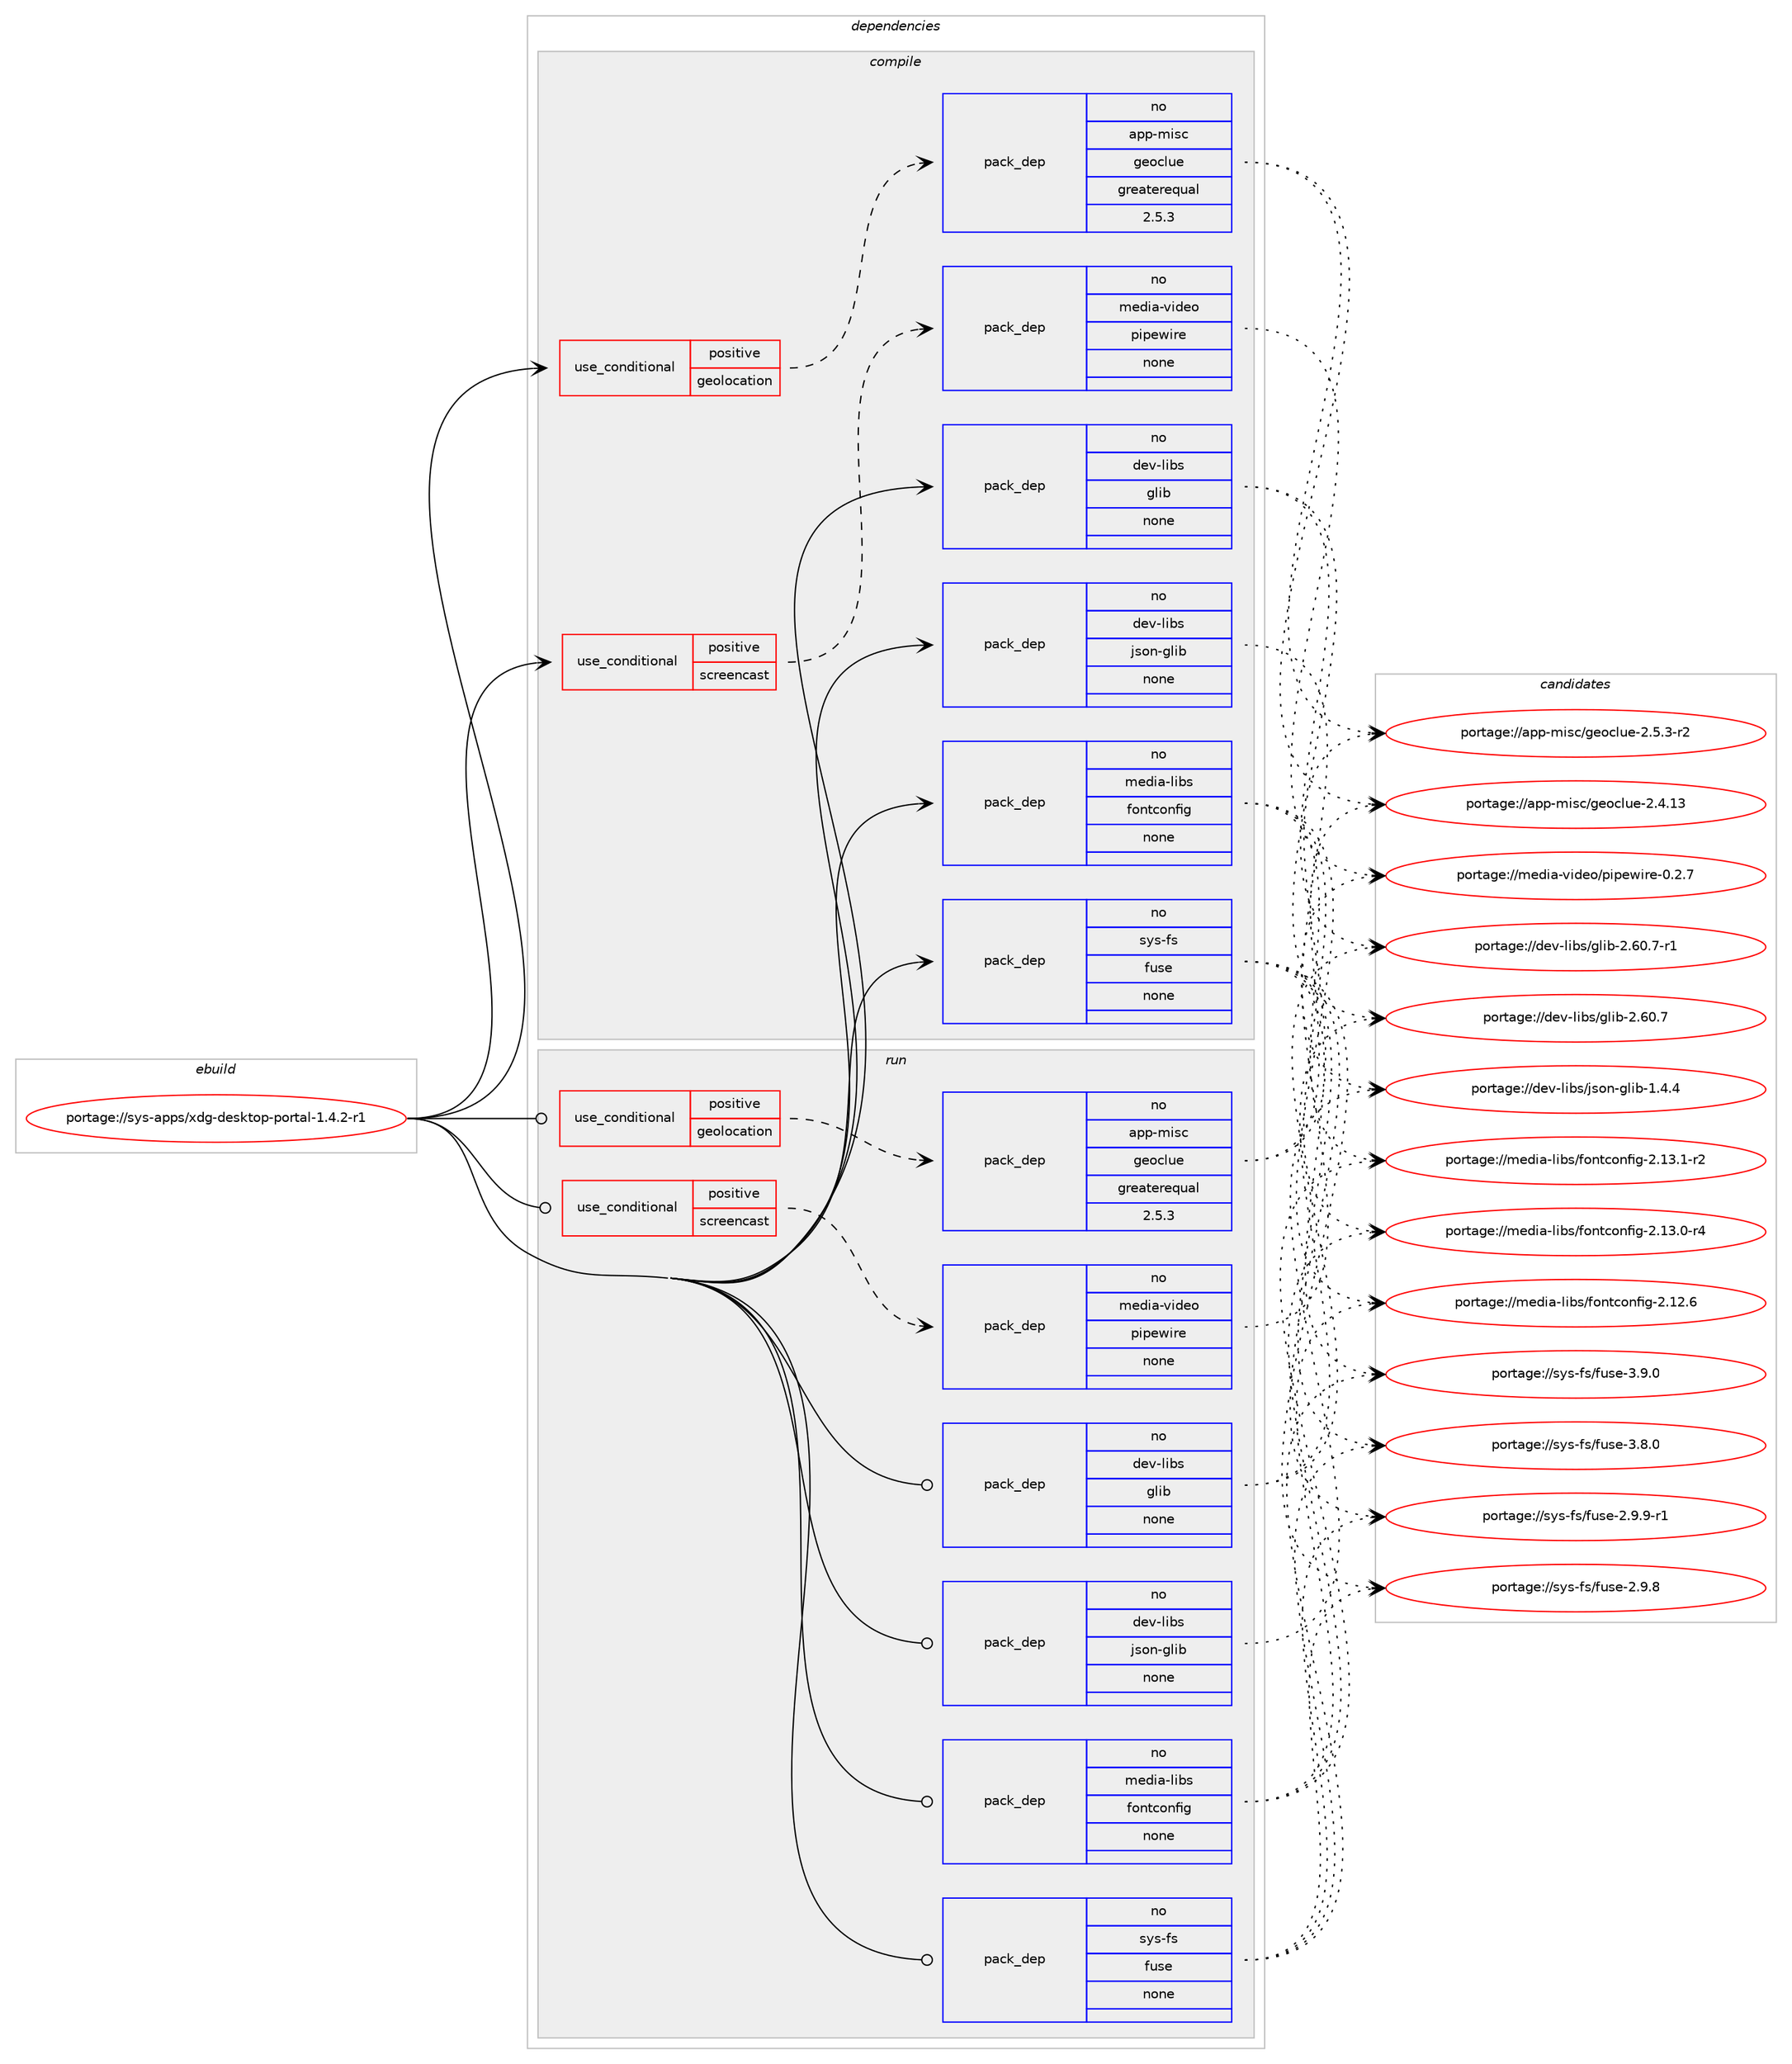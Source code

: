 digraph prolog {

# *************
# Graph options
# *************

newrank=true;
concentrate=true;
compound=true;
graph [rankdir=LR,fontname=Helvetica,fontsize=10,ranksep=1.5];#, ranksep=2.5, nodesep=0.2];
edge  [arrowhead=vee];
node  [fontname=Helvetica,fontsize=10];

# **********
# The ebuild
# **********

subgraph cluster_leftcol {
color=gray;
rank=same;
label=<<i>ebuild</i>>;
id [label="portage://sys-apps/xdg-desktop-portal-1.4.2-r1", color=red, width=4, href="../sys-apps/xdg-desktop-portal-1.4.2-r1.svg"];
}

# ****************
# The dependencies
# ****************

subgraph cluster_midcol {
color=gray;
label=<<i>dependencies</i>>;
subgraph cluster_compile {
fillcolor="#eeeeee";
style=filled;
label=<<i>compile</i>>;
subgraph cond12635 {
dependency61266 [label=<<TABLE BORDER="0" CELLBORDER="1" CELLSPACING="0" CELLPADDING="4"><TR><TD ROWSPAN="3" CELLPADDING="10">use_conditional</TD></TR><TR><TD>positive</TD></TR><TR><TD>geolocation</TD></TR></TABLE>>, shape=none, color=red];
subgraph pack47352 {
dependency61267 [label=<<TABLE BORDER="0" CELLBORDER="1" CELLSPACING="0" CELLPADDING="4" WIDTH="220"><TR><TD ROWSPAN="6" CELLPADDING="30">pack_dep</TD></TR><TR><TD WIDTH="110">no</TD></TR><TR><TD>app-misc</TD></TR><TR><TD>geoclue</TD></TR><TR><TD>greaterequal</TD></TR><TR><TD>2.5.3</TD></TR></TABLE>>, shape=none, color=blue];
}
dependency61266:e -> dependency61267:w [weight=20,style="dashed",arrowhead="vee"];
}
id:e -> dependency61266:w [weight=20,style="solid",arrowhead="vee"];
subgraph cond12636 {
dependency61268 [label=<<TABLE BORDER="0" CELLBORDER="1" CELLSPACING="0" CELLPADDING="4"><TR><TD ROWSPAN="3" CELLPADDING="10">use_conditional</TD></TR><TR><TD>positive</TD></TR><TR><TD>screencast</TD></TR></TABLE>>, shape=none, color=red];
subgraph pack47353 {
dependency61269 [label=<<TABLE BORDER="0" CELLBORDER="1" CELLSPACING="0" CELLPADDING="4" WIDTH="220"><TR><TD ROWSPAN="6" CELLPADDING="30">pack_dep</TD></TR><TR><TD WIDTH="110">no</TD></TR><TR><TD>media-video</TD></TR><TR><TD>pipewire</TD></TR><TR><TD>none</TD></TR><TR><TD></TD></TR></TABLE>>, shape=none, color=blue];
}
dependency61268:e -> dependency61269:w [weight=20,style="dashed",arrowhead="vee"];
}
id:e -> dependency61268:w [weight=20,style="solid",arrowhead="vee"];
subgraph pack47354 {
dependency61270 [label=<<TABLE BORDER="0" CELLBORDER="1" CELLSPACING="0" CELLPADDING="4" WIDTH="220"><TR><TD ROWSPAN="6" CELLPADDING="30">pack_dep</TD></TR><TR><TD WIDTH="110">no</TD></TR><TR><TD>dev-libs</TD></TR><TR><TD>glib</TD></TR><TR><TD>none</TD></TR><TR><TD></TD></TR></TABLE>>, shape=none, color=blue];
}
id:e -> dependency61270:w [weight=20,style="solid",arrowhead="vee"];
subgraph pack47355 {
dependency61271 [label=<<TABLE BORDER="0" CELLBORDER="1" CELLSPACING="0" CELLPADDING="4" WIDTH="220"><TR><TD ROWSPAN="6" CELLPADDING="30">pack_dep</TD></TR><TR><TD WIDTH="110">no</TD></TR><TR><TD>dev-libs</TD></TR><TR><TD>json-glib</TD></TR><TR><TD>none</TD></TR><TR><TD></TD></TR></TABLE>>, shape=none, color=blue];
}
id:e -> dependency61271:w [weight=20,style="solid",arrowhead="vee"];
subgraph pack47356 {
dependency61272 [label=<<TABLE BORDER="0" CELLBORDER="1" CELLSPACING="0" CELLPADDING="4" WIDTH="220"><TR><TD ROWSPAN="6" CELLPADDING="30">pack_dep</TD></TR><TR><TD WIDTH="110">no</TD></TR><TR><TD>media-libs</TD></TR><TR><TD>fontconfig</TD></TR><TR><TD>none</TD></TR><TR><TD></TD></TR></TABLE>>, shape=none, color=blue];
}
id:e -> dependency61272:w [weight=20,style="solid",arrowhead="vee"];
subgraph pack47357 {
dependency61273 [label=<<TABLE BORDER="0" CELLBORDER="1" CELLSPACING="0" CELLPADDING="4" WIDTH="220"><TR><TD ROWSPAN="6" CELLPADDING="30">pack_dep</TD></TR><TR><TD WIDTH="110">no</TD></TR><TR><TD>sys-fs</TD></TR><TR><TD>fuse</TD></TR><TR><TD>none</TD></TR><TR><TD></TD></TR></TABLE>>, shape=none, color=blue];
}
id:e -> dependency61273:w [weight=20,style="solid",arrowhead="vee"];
}
subgraph cluster_compileandrun {
fillcolor="#eeeeee";
style=filled;
label=<<i>compile and run</i>>;
}
subgraph cluster_run {
fillcolor="#eeeeee";
style=filled;
label=<<i>run</i>>;
subgraph cond12637 {
dependency61274 [label=<<TABLE BORDER="0" CELLBORDER="1" CELLSPACING="0" CELLPADDING="4"><TR><TD ROWSPAN="3" CELLPADDING="10">use_conditional</TD></TR><TR><TD>positive</TD></TR><TR><TD>geolocation</TD></TR></TABLE>>, shape=none, color=red];
subgraph pack47358 {
dependency61275 [label=<<TABLE BORDER="0" CELLBORDER="1" CELLSPACING="0" CELLPADDING="4" WIDTH="220"><TR><TD ROWSPAN="6" CELLPADDING="30">pack_dep</TD></TR><TR><TD WIDTH="110">no</TD></TR><TR><TD>app-misc</TD></TR><TR><TD>geoclue</TD></TR><TR><TD>greaterequal</TD></TR><TR><TD>2.5.3</TD></TR></TABLE>>, shape=none, color=blue];
}
dependency61274:e -> dependency61275:w [weight=20,style="dashed",arrowhead="vee"];
}
id:e -> dependency61274:w [weight=20,style="solid",arrowhead="odot"];
subgraph cond12638 {
dependency61276 [label=<<TABLE BORDER="0" CELLBORDER="1" CELLSPACING="0" CELLPADDING="4"><TR><TD ROWSPAN="3" CELLPADDING="10">use_conditional</TD></TR><TR><TD>positive</TD></TR><TR><TD>screencast</TD></TR></TABLE>>, shape=none, color=red];
subgraph pack47359 {
dependency61277 [label=<<TABLE BORDER="0" CELLBORDER="1" CELLSPACING="0" CELLPADDING="4" WIDTH="220"><TR><TD ROWSPAN="6" CELLPADDING="30">pack_dep</TD></TR><TR><TD WIDTH="110">no</TD></TR><TR><TD>media-video</TD></TR><TR><TD>pipewire</TD></TR><TR><TD>none</TD></TR><TR><TD></TD></TR></TABLE>>, shape=none, color=blue];
}
dependency61276:e -> dependency61277:w [weight=20,style="dashed",arrowhead="vee"];
}
id:e -> dependency61276:w [weight=20,style="solid",arrowhead="odot"];
subgraph pack47360 {
dependency61278 [label=<<TABLE BORDER="0" CELLBORDER="1" CELLSPACING="0" CELLPADDING="4" WIDTH="220"><TR><TD ROWSPAN="6" CELLPADDING="30">pack_dep</TD></TR><TR><TD WIDTH="110">no</TD></TR><TR><TD>dev-libs</TD></TR><TR><TD>glib</TD></TR><TR><TD>none</TD></TR><TR><TD></TD></TR></TABLE>>, shape=none, color=blue];
}
id:e -> dependency61278:w [weight=20,style="solid",arrowhead="odot"];
subgraph pack47361 {
dependency61279 [label=<<TABLE BORDER="0" CELLBORDER="1" CELLSPACING="0" CELLPADDING="4" WIDTH="220"><TR><TD ROWSPAN="6" CELLPADDING="30">pack_dep</TD></TR><TR><TD WIDTH="110">no</TD></TR><TR><TD>dev-libs</TD></TR><TR><TD>json-glib</TD></TR><TR><TD>none</TD></TR><TR><TD></TD></TR></TABLE>>, shape=none, color=blue];
}
id:e -> dependency61279:w [weight=20,style="solid",arrowhead="odot"];
subgraph pack47362 {
dependency61280 [label=<<TABLE BORDER="0" CELLBORDER="1" CELLSPACING="0" CELLPADDING="4" WIDTH="220"><TR><TD ROWSPAN="6" CELLPADDING="30">pack_dep</TD></TR><TR><TD WIDTH="110">no</TD></TR><TR><TD>media-libs</TD></TR><TR><TD>fontconfig</TD></TR><TR><TD>none</TD></TR><TR><TD></TD></TR></TABLE>>, shape=none, color=blue];
}
id:e -> dependency61280:w [weight=20,style="solid",arrowhead="odot"];
subgraph pack47363 {
dependency61281 [label=<<TABLE BORDER="0" CELLBORDER="1" CELLSPACING="0" CELLPADDING="4" WIDTH="220"><TR><TD ROWSPAN="6" CELLPADDING="30">pack_dep</TD></TR><TR><TD WIDTH="110">no</TD></TR><TR><TD>sys-fs</TD></TR><TR><TD>fuse</TD></TR><TR><TD>none</TD></TR><TR><TD></TD></TR></TABLE>>, shape=none, color=blue];
}
id:e -> dependency61281:w [weight=20,style="solid",arrowhead="odot"];
}
}

# **************
# The candidates
# **************

subgraph cluster_choices {
rank=same;
color=gray;
label=<<i>candidates</i>>;

subgraph choice47352 {
color=black;
nodesep=1;
choice97112112451091051159947103101111991081171014550465346514511450 [label="portage://app-misc/geoclue-2.5.3-r2", color=red, width=4,href="../app-misc/geoclue-2.5.3-r2.svg"];
choice971121124510910511599471031011119910811710145504652464951 [label="portage://app-misc/geoclue-2.4.13", color=red, width=4,href="../app-misc/geoclue-2.4.13.svg"];
dependency61267:e -> choice97112112451091051159947103101111991081171014550465346514511450:w [style=dotted,weight="100"];
dependency61267:e -> choice971121124510910511599471031011119910811710145504652464951:w [style=dotted,weight="100"];
}
subgraph choice47353 {
color=black;
nodesep=1;
choice109101100105974511810510010111147112105112101119105114101454846504655 [label="portage://media-video/pipewire-0.2.7", color=red, width=4,href="../media-video/pipewire-0.2.7.svg"];
dependency61269:e -> choice109101100105974511810510010111147112105112101119105114101454846504655:w [style=dotted,weight="100"];
}
subgraph choice47354 {
color=black;
nodesep=1;
choice10010111845108105981154710310810598455046544846554511449 [label="portage://dev-libs/glib-2.60.7-r1", color=red, width=4,href="../dev-libs/glib-2.60.7-r1.svg"];
choice1001011184510810598115471031081059845504654484655 [label="portage://dev-libs/glib-2.60.7", color=red, width=4,href="../dev-libs/glib-2.60.7.svg"];
dependency61270:e -> choice10010111845108105981154710310810598455046544846554511449:w [style=dotted,weight="100"];
dependency61270:e -> choice1001011184510810598115471031081059845504654484655:w [style=dotted,weight="100"];
}
subgraph choice47355 {
color=black;
nodesep=1;
choice1001011184510810598115471061151111104510310810598454946524652 [label="portage://dev-libs/json-glib-1.4.4", color=red, width=4,href="../dev-libs/json-glib-1.4.4.svg"];
dependency61271:e -> choice1001011184510810598115471061151111104510310810598454946524652:w [style=dotted,weight="100"];
}
subgraph choice47356 {
color=black;
nodesep=1;
choice1091011001059745108105981154710211111011699111110102105103455046495146494511450 [label="portage://media-libs/fontconfig-2.13.1-r2", color=red, width=4,href="../media-libs/fontconfig-2.13.1-r2.svg"];
choice1091011001059745108105981154710211111011699111110102105103455046495146484511452 [label="portage://media-libs/fontconfig-2.13.0-r4", color=red, width=4,href="../media-libs/fontconfig-2.13.0-r4.svg"];
choice109101100105974510810598115471021111101169911111010210510345504649504654 [label="portage://media-libs/fontconfig-2.12.6", color=red, width=4,href="../media-libs/fontconfig-2.12.6.svg"];
dependency61272:e -> choice1091011001059745108105981154710211111011699111110102105103455046495146494511450:w [style=dotted,weight="100"];
dependency61272:e -> choice1091011001059745108105981154710211111011699111110102105103455046495146484511452:w [style=dotted,weight="100"];
dependency61272:e -> choice109101100105974510810598115471021111101169911111010210510345504649504654:w [style=dotted,weight="100"];
}
subgraph choice47357 {
color=black;
nodesep=1;
choice1151211154510211547102117115101455146574648 [label="portage://sys-fs/fuse-3.9.0", color=red, width=4,href="../sys-fs/fuse-3.9.0.svg"];
choice1151211154510211547102117115101455146564648 [label="portage://sys-fs/fuse-3.8.0", color=red, width=4,href="../sys-fs/fuse-3.8.0.svg"];
choice11512111545102115471021171151014550465746574511449 [label="portage://sys-fs/fuse-2.9.9-r1", color=red, width=4,href="../sys-fs/fuse-2.9.9-r1.svg"];
choice1151211154510211547102117115101455046574656 [label="portage://sys-fs/fuse-2.9.8", color=red, width=4,href="../sys-fs/fuse-2.9.8.svg"];
dependency61273:e -> choice1151211154510211547102117115101455146574648:w [style=dotted,weight="100"];
dependency61273:e -> choice1151211154510211547102117115101455146564648:w [style=dotted,weight="100"];
dependency61273:e -> choice11512111545102115471021171151014550465746574511449:w [style=dotted,weight="100"];
dependency61273:e -> choice1151211154510211547102117115101455046574656:w [style=dotted,weight="100"];
}
subgraph choice47358 {
color=black;
nodesep=1;
choice97112112451091051159947103101111991081171014550465346514511450 [label="portage://app-misc/geoclue-2.5.3-r2", color=red, width=4,href="../app-misc/geoclue-2.5.3-r2.svg"];
choice971121124510910511599471031011119910811710145504652464951 [label="portage://app-misc/geoclue-2.4.13", color=red, width=4,href="../app-misc/geoclue-2.4.13.svg"];
dependency61275:e -> choice97112112451091051159947103101111991081171014550465346514511450:w [style=dotted,weight="100"];
dependency61275:e -> choice971121124510910511599471031011119910811710145504652464951:w [style=dotted,weight="100"];
}
subgraph choice47359 {
color=black;
nodesep=1;
choice109101100105974511810510010111147112105112101119105114101454846504655 [label="portage://media-video/pipewire-0.2.7", color=red, width=4,href="../media-video/pipewire-0.2.7.svg"];
dependency61277:e -> choice109101100105974511810510010111147112105112101119105114101454846504655:w [style=dotted,weight="100"];
}
subgraph choice47360 {
color=black;
nodesep=1;
choice10010111845108105981154710310810598455046544846554511449 [label="portage://dev-libs/glib-2.60.7-r1", color=red, width=4,href="../dev-libs/glib-2.60.7-r1.svg"];
choice1001011184510810598115471031081059845504654484655 [label="portage://dev-libs/glib-2.60.7", color=red, width=4,href="../dev-libs/glib-2.60.7.svg"];
dependency61278:e -> choice10010111845108105981154710310810598455046544846554511449:w [style=dotted,weight="100"];
dependency61278:e -> choice1001011184510810598115471031081059845504654484655:w [style=dotted,weight="100"];
}
subgraph choice47361 {
color=black;
nodesep=1;
choice1001011184510810598115471061151111104510310810598454946524652 [label="portage://dev-libs/json-glib-1.4.4", color=red, width=4,href="../dev-libs/json-glib-1.4.4.svg"];
dependency61279:e -> choice1001011184510810598115471061151111104510310810598454946524652:w [style=dotted,weight="100"];
}
subgraph choice47362 {
color=black;
nodesep=1;
choice1091011001059745108105981154710211111011699111110102105103455046495146494511450 [label="portage://media-libs/fontconfig-2.13.1-r2", color=red, width=4,href="../media-libs/fontconfig-2.13.1-r2.svg"];
choice1091011001059745108105981154710211111011699111110102105103455046495146484511452 [label="portage://media-libs/fontconfig-2.13.0-r4", color=red, width=4,href="../media-libs/fontconfig-2.13.0-r4.svg"];
choice109101100105974510810598115471021111101169911111010210510345504649504654 [label="portage://media-libs/fontconfig-2.12.6", color=red, width=4,href="../media-libs/fontconfig-2.12.6.svg"];
dependency61280:e -> choice1091011001059745108105981154710211111011699111110102105103455046495146494511450:w [style=dotted,weight="100"];
dependency61280:e -> choice1091011001059745108105981154710211111011699111110102105103455046495146484511452:w [style=dotted,weight="100"];
dependency61280:e -> choice109101100105974510810598115471021111101169911111010210510345504649504654:w [style=dotted,weight="100"];
}
subgraph choice47363 {
color=black;
nodesep=1;
choice1151211154510211547102117115101455146574648 [label="portage://sys-fs/fuse-3.9.0", color=red, width=4,href="../sys-fs/fuse-3.9.0.svg"];
choice1151211154510211547102117115101455146564648 [label="portage://sys-fs/fuse-3.8.0", color=red, width=4,href="../sys-fs/fuse-3.8.0.svg"];
choice11512111545102115471021171151014550465746574511449 [label="portage://sys-fs/fuse-2.9.9-r1", color=red, width=4,href="../sys-fs/fuse-2.9.9-r1.svg"];
choice1151211154510211547102117115101455046574656 [label="portage://sys-fs/fuse-2.9.8", color=red, width=4,href="../sys-fs/fuse-2.9.8.svg"];
dependency61281:e -> choice1151211154510211547102117115101455146574648:w [style=dotted,weight="100"];
dependency61281:e -> choice1151211154510211547102117115101455146564648:w [style=dotted,weight="100"];
dependency61281:e -> choice11512111545102115471021171151014550465746574511449:w [style=dotted,weight="100"];
dependency61281:e -> choice1151211154510211547102117115101455046574656:w [style=dotted,weight="100"];
}
}

}
